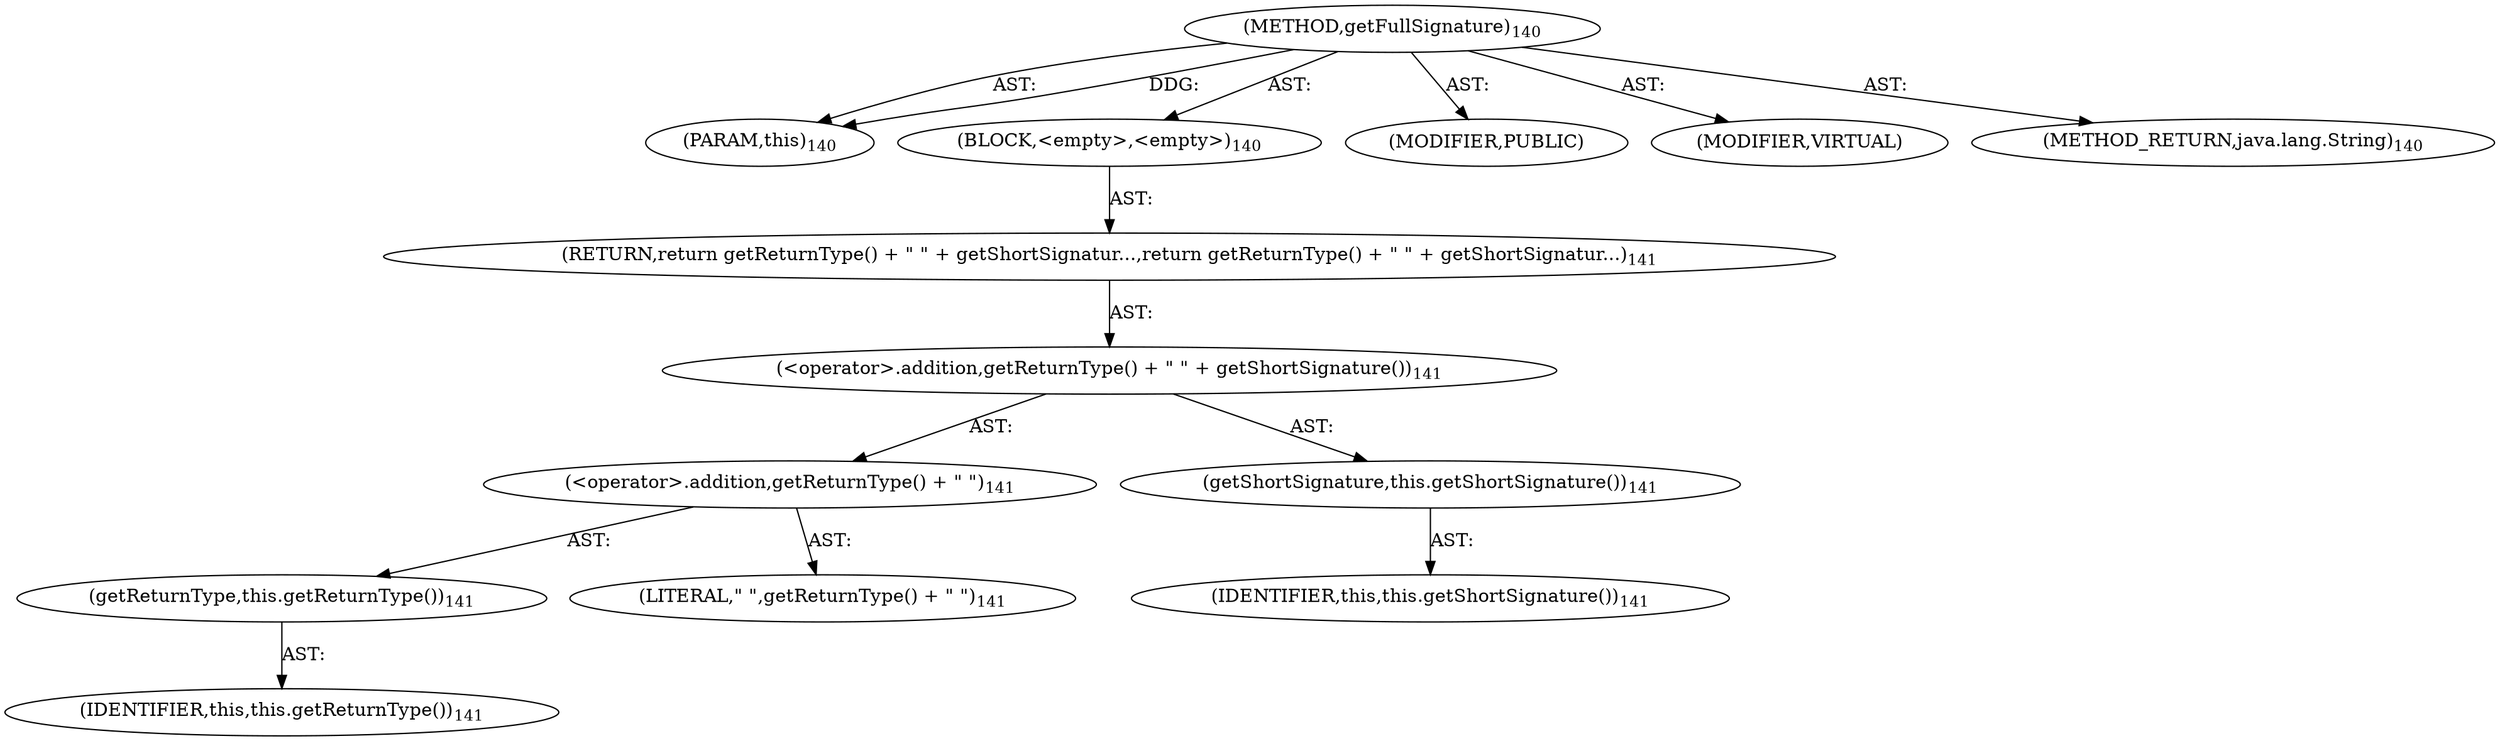 digraph "getFullSignature" {  
"111669149702" [label = <(METHOD,getFullSignature)<SUB>140</SUB>> ]
"115964116993" [label = <(PARAM,this)<SUB>140</SUB>> ]
"25769803788" [label = <(BLOCK,&lt;empty&gt;,&lt;empty&gt;)<SUB>140</SUB>> ]
"146028888067" [label = <(RETURN,return getReturnType() + &quot; &quot; + getShortSignatur...,return getReturnType() + &quot; &quot; + getShortSignatur...)<SUB>141</SUB>> ]
"30064771137" [label = <(&lt;operator&gt;.addition,getReturnType() + &quot; &quot; + getShortSignature())<SUB>141</SUB>> ]
"30064771138" [label = <(&lt;operator&gt;.addition,getReturnType() + &quot; &quot;)<SUB>141</SUB>> ]
"30064771139" [label = <(getReturnType,this.getReturnType())<SUB>141</SUB>> ]
"68719476737" [label = <(IDENTIFIER,this,this.getReturnType())<SUB>141</SUB>> ]
"90194313225" [label = <(LITERAL,&quot; &quot;,getReturnType() + &quot; &quot;)<SUB>141</SUB>> ]
"30064771140" [label = <(getShortSignature,this.getShortSignature())<SUB>141</SUB>> ]
"68719476738" [label = <(IDENTIFIER,this,this.getShortSignature())<SUB>141</SUB>> ]
"133143986192" [label = <(MODIFIER,PUBLIC)> ]
"133143986193" [label = <(MODIFIER,VIRTUAL)> ]
"128849018886" [label = <(METHOD_RETURN,java.lang.String)<SUB>140</SUB>> ]
  "111669149702" -> "115964116993"  [ label = "AST: "] 
  "111669149702" -> "25769803788"  [ label = "AST: "] 
  "111669149702" -> "133143986192"  [ label = "AST: "] 
  "111669149702" -> "133143986193"  [ label = "AST: "] 
  "111669149702" -> "128849018886"  [ label = "AST: "] 
  "25769803788" -> "146028888067"  [ label = "AST: "] 
  "146028888067" -> "30064771137"  [ label = "AST: "] 
  "30064771137" -> "30064771138"  [ label = "AST: "] 
  "30064771137" -> "30064771140"  [ label = "AST: "] 
  "30064771138" -> "30064771139"  [ label = "AST: "] 
  "30064771138" -> "90194313225"  [ label = "AST: "] 
  "30064771139" -> "68719476737"  [ label = "AST: "] 
  "30064771140" -> "68719476738"  [ label = "AST: "] 
  "111669149702" -> "115964116993"  [ label = "DDG: "] 
}
